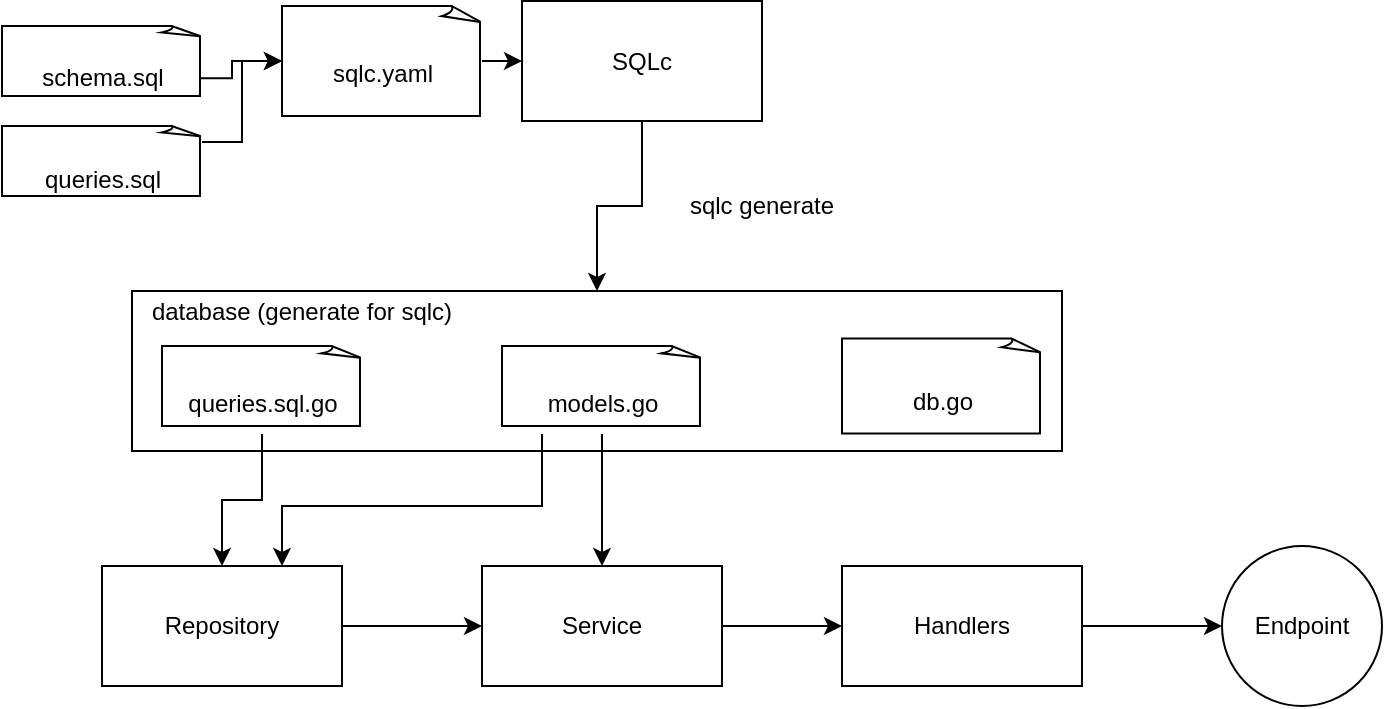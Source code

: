 <mxfile version="24.7.16">
  <diagram name="Página-1" id="T7IS_TsAEw34PagdMTnJ">
    <mxGraphModel dx="1050" dy="1772" grid="1" gridSize="10" guides="1" tooltips="1" connect="1" arrows="1" fold="1" page="1" pageScale="1" pageWidth="827" pageHeight="1169" math="0" shadow="0">
      <root>
        <mxCell id="0" />
        <mxCell id="1" parent="0" />
        <mxCell id="DG3pzvdwAl2KAKGVziX6-12" style="edgeStyle=orthogonalEdgeStyle;rounded=0;orthogonalLoop=1;jettySize=auto;html=1;entryX=0.5;entryY=0;entryDx=0;entryDy=0;" edge="1" parent="1" source="DG3pzvdwAl2KAKGVziX6-1" target="DG3pzvdwAl2KAKGVziX6-11">
          <mxGeometry relative="1" as="geometry" />
        </mxCell>
        <mxCell id="DG3pzvdwAl2KAKGVziX6-1" value="SQLc" style="rounded=0;whiteSpace=wrap;html=1;" vertex="1" parent="1">
          <mxGeometry x="330" y="-62.5" width="120" height="60" as="geometry" />
        </mxCell>
        <mxCell id="DG3pzvdwAl2KAKGVziX6-8" style="edgeStyle=orthogonalEdgeStyle;rounded=0;orthogonalLoop=1;jettySize=auto;html=1;entryX=0;entryY=0.5;entryDx=0;entryDy=0;entryPerimeter=0;" edge="1" parent="1" source="DG3pzvdwAl2KAKGVziX6-3" target="DG3pzvdwAl2KAKGVziX6-19">
          <mxGeometry relative="1" as="geometry" />
        </mxCell>
        <mxCell id="DG3pzvdwAl2KAKGVziX6-7" style="edgeStyle=orthogonalEdgeStyle;rounded=0;orthogonalLoop=1;jettySize=auto;html=1;entryX=0;entryY=0.5;entryDx=0;entryDy=0;entryPerimeter=0;" edge="1" parent="1" source="DG3pzvdwAl2KAKGVziX6-5" target="DG3pzvdwAl2KAKGVziX6-19">
          <mxGeometry relative="1" as="geometry">
            <Array as="points">
              <mxPoint x="190" y="8" />
              <mxPoint x="190" y="-32" />
            </Array>
          </mxGeometry>
        </mxCell>
        <mxCell id="DG3pzvdwAl2KAKGVziX6-11" value="" style="rounded=0;whiteSpace=wrap;html=1;" vertex="1" parent="1">
          <mxGeometry x="135" y="82.5" width="465" height="80" as="geometry" />
        </mxCell>
        <mxCell id="DG3pzvdwAl2KAKGVziX6-13" value="" style="group" vertex="1" connectable="0" parent="1">
          <mxGeometry x="70" width="100" height="35" as="geometry" />
        </mxCell>
        <mxCell id="DG3pzvdwAl2KAKGVziX6-5" value="" style="whiteSpace=wrap;html=1;shape=mxgraph.basic.document" vertex="1" parent="DG3pzvdwAl2KAKGVziX6-13">
          <mxGeometry width="100" height="35.0" as="geometry" />
        </mxCell>
        <mxCell id="DG3pzvdwAl2KAKGVziX6-6" value="queries.sql" style="text;html=1;align=center;verticalAlign=middle;resizable=0;points=[];autosize=1;strokeColor=none;fillColor=none;" vertex="1" parent="DG3pzvdwAl2KAKGVziX6-13">
          <mxGeometry x="10" y="12.25" width="80" height="30" as="geometry" />
        </mxCell>
        <mxCell id="DG3pzvdwAl2KAKGVziX6-14" value="" style="group" vertex="1" connectable="0" parent="1">
          <mxGeometry x="320" y="110" width="100" height="40" as="geometry" />
        </mxCell>
        <mxCell id="DG3pzvdwAl2KAKGVziX6-15" value="" style="whiteSpace=wrap;html=1;shape=mxgraph.basic.document" vertex="1" parent="DG3pzvdwAl2KAKGVziX6-14">
          <mxGeometry width="100" height="40" as="geometry" />
        </mxCell>
        <mxCell id="DG3pzvdwAl2KAKGVziX6-16" value="models.go" style="text;html=1;align=center;verticalAlign=middle;resizable=0;points=[];autosize=1;strokeColor=none;fillColor=none;" vertex="1" parent="DG3pzvdwAl2KAKGVziX6-14">
          <mxGeometry x="10" y="14" width="80" height="30" as="geometry" />
        </mxCell>
        <mxCell id="DG3pzvdwAl2KAKGVziX6-17" value="" style="group" vertex="1" connectable="0" parent="1">
          <mxGeometry x="70" y="-50" width="100" height="35" as="geometry" />
        </mxCell>
        <mxCell id="DG3pzvdwAl2KAKGVziX6-4" value="" style="whiteSpace=wrap;html=1;shape=mxgraph.basic.document" vertex="1" parent="DG3pzvdwAl2KAKGVziX6-17">
          <mxGeometry width="100" height="35" as="geometry" />
        </mxCell>
        <mxCell id="DG3pzvdwAl2KAKGVziX6-3" value="schema.sql" style="text;html=1;align=center;verticalAlign=middle;resizable=0;points=[];autosize=1;strokeColor=none;fillColor=none;" vertex="1" parent="DG3pzvdwAl2KAKGVziX6-17">
          <mxGeometry x="10" y="11.053" width="80" height="30" as="geometry" />
        </mxCell>
        <mxCell id="DG3pzvdwAl2KAKGVziX6-18" value="" style="group" vertex="1" connectable="0" parent="1">
          <mxGeometry x="210" y="-60" width="100" height="55" as="geometry" />
        </mxCell>
        <mxCell id="DG3pzvdwAl2KAKGVziX6-19" value="" style="whiteSpace=wrap;html=1;shape=mxgraph.basic.document" vertex="1" parent="DG3pzvdwAl2KAKGVziX6-18">
          <mxGeometry width="100" height="55.0" as="geometry" />
        </mxCell>
        <mxCell id="DG3pzvdwAl2KAKGVziX6-20" value="sqlc.yaml" style="text;html=1;align=center;verticalAlign=middle;resizable=0;points=[];autosize=1;strokeColor=none;fillColor=none;" vertex="1" parent="DG3pzvdwAl2KAKGVziX6-18">
          <mxGeometry x="15" y="19.25" width="70" height="30" as="geometry" />
        </mxCell>
        <mxCell id="DG3pzvdwAl2KAKGVziX6-21" style="edgeStyle=orthogonalEdgeStyle;rounded=0;orthogonalLoop=1;jettySize=auto;html=1;exitX=1;exitY=0.5;exitDx=0;exitDy=0;exitPerimeter=0;entryX=0;entryY=0.5;entryDx=0;entryDy=0;" edge="1" parent="1" source="DG3pzvdwAl2KAKGVziX6-19" target="DG3pzvdwAl2KAKGVziX6-1">
          <mxGeometry relative="1" as="geometry" />
        </mxCell>
        <mxCell id="DG3pzvdwAl2KAKGVziX6-22" value="" style="group" vertex="1" connectable="0" parent="1">
          <mxGeometry x="490" y="106.25" width="100" height="47.5" as="geometry" />
        </mxCell>
        <mxCell id="DG3pzvdwAl2KAKGVziX6-23" value="" style="whiteSpace=wrap;html=1;shape=mxgraph.basic.document" vertex="1" parent="DG3pzvdwAl2KAKGVziX6-22">
          <mxGeometry width="100" height="47.5" as="geometry" />
        </mxCell>
        <mxCell id="DG3pzvdwAl2KAKGVziX6-24" value="db.go" style="text;html=1;align=center;verticalAlign=middle;resizable=0;points=[];autosize=1;strokeColor=none;fillColor=none;" vertex="1" parent="DG3pzvdwAl2KAKGVziX6-22">
          <mxGeometry x="25" y="16.625" width="50" height="30" as="geometry" />
        </mxCell>
        <mxCell id="DG3pzvdwAl2KAKGVziX6-25" value="" style="group" vertex="1" connectable="0" parent="1">
          <mxGeometry x="150" y="110" width="100" height="40" as="geometry" />
        </mxCell>
        <mxCell id="DG3pzvdwAl2KAKGVziX6-26" value="" style="whiteSpace=wrap;html=1;shape=mxgraph.basic.document" vertex="1" parent="DG3pzvdwAl2KAKGVziX6-25">
          <mxGeometry width="100" height="40" as="geometry" />
        </mxCell>
        <mxCell id="DG3pzvdwAl2KAKGVziX6-27" value="queries.sql.go" style="text;html=1;align=center;verticalAlign=middle;resizable=0;points=[];autosize=1;strokeColor=none;fillColor=none;" vertex="1" parent="DG3pzvdwAl2KAKGVziX6-25">
          <mxGeometry y="14" width="100" height="30" as="geometry" />
        </mxCell>
        <UserObject label="sqlc generate" placeholders="1" name="Variable" id="DG3pzvdwAl2KAKGVziX6-30">
          <mxCell style="text;html=1;strokeColor=none;fillColor=none;align=center;verticalAlign=middle;whiteSpace=wrap;overflow=hidden;" vertex="1" parent="1">
            <mxGeometry x="410" y="30" width="80" height="20" as="geometry" />
          </mxCell>
        </UserObject>
        <mxCell id="DG3pzvdwAl2KAKGVziX6-38" style="edgeStyle=orthogonalEdgeStyle;rounded=0;orthogonalLoop=1;jettySize=auto;html=1;" edge="1" parent="1" source="DG3pzvdwAl2KAKGVziX6-31" target="DG3pzvdwAl2KAKGVziX6-37">
          <mxGeometry relative="1" as="geometry" />
        </mxCell>
        <mxCell id="DG3pzvdwAl2KAKGVziX6-31" value="Handlers" style="rounded=0;whiteSpace=wrap;html=1;" vertex="1" parent="1">
          <mxGeometry x="490" y="220" width="120" height="60" as="geometry" />
        </mxCell>
        <mxCell id="DG3pzvdwAl2KAKGVziX6-43" style="edgeStyle=orthogonalEdgeStyle;rounded=0;orthogonalLoop=1;jettySize=auto;html=1;entryX=0;entryY=0.5;entryDx=0;entryDy=0;" edge="1" parent="1" source="DG3pzvdwAl2KAKGVziX6-32" target="DG3pzvdwAl2KAKGVziX6-31">
          <mxGeometry relative="1" as="geometry" />
        </mxCell>
        <mxCell id="DG3pzvdwAl2KAKGVziX6-32" value="Service" style="rounded=0;whiteSpace=wrap;html=1;" vertex="1" parent="1">
          <mxGeometry x="310" y="220" width="120" height="60" as="geometry" />
        </mxCell>
        <mxCell id="DG3pzvdwAl2KAKGVziX6-42" style="edgeStyle=orthogonalEdgeStyle;rounded=0;orthogonalLoop=1;jettySize=auto;html=1;exitX=1;exitY=0.5;exitDx=0;exitDy=0;" edge="1" parent="1" source="DG3pzvdwAl2KAKGVziX6-33" target="DG3pzvdwAl2KAKGVziX6-32">
          <mxGeometry relative="1" as="geometry" />
        </mxCell>
        <mxCell id="DG3pzvdwAl2KAKGVziX6-33" value="Repository" style="rounded=0;whiteSpace=wrap;html=1;" vertex="1" parent="1">
          <mxGeometry x="120" y="220" width="120" height="60" as="geometry" />
        </mxCell>
        <mxCell id="DG3pzvdwAl2KAKGVziX6-37" value="Endpoint" style="ellipse;whiteSpace=wrap;html=1;aspect=fixed;" vertex="1" parent="1">
          <mxGeometry x="680" y="210" width="80" height="80" as="geometry" />
        </mxCell>
        <mxCell id="DG3pzvdwAl2KAKGVziX6-40" style="edgeStyle=orthogonalEdgeStyle;rounded=0;orthogonalLoop=1;jettySize=auto;html=1;entryX=0.5;entryY=0;entryDx=0;entryDy=0;" edge="1" parent="1" source="DG3pzvdwAl2KAKGVziX6-27" target="DG3pzvdwAl2KAKGVziX6-33">
          <mxGeometry relative="1" as="geometry" />
        </mxCell>
        <mxCell id="DG3pzvdwAl2KAKGVziX6-41" style="edgeStyle=orthogonalEdgeStyle;rounded=0;orthogonalLoop=1;jettySize=auto;html=1;entryX=0.5;entryY=0;entryDx=0;entryDy=0;" edge="1" parent="1" source="DG3pzvdwAl2KAKGVziX6-16" target="DG3pzvdwAl2KAKGVziX6-32">
          <mxGeometry relative="1" as="geometry" />
        </mxCell>
        <mxCell id="DG3pzvdwAl2KAKGVziX6-44" style="edgeStyle=orthogonalEdgeStyle;rounded=0;orthogonalLoop=1;jettySize=auto;html=1;entryX=0.75;entryY=0;entryDx=0;entryDy=0;" edge="1" parent="1" source="DG3pzvdwAl2KAKGVziX6-16" target="DG3pzvdwAl2KAKGVziX6-33">
          <mxGeometry relative="1" as="geometry">
            <Array as="points">
              <mxPoint x="340" y="190" />
              <mxPoint x="210" y="190" />
            </Array>
          </mxGeometry>
        </mxCell>
        <UserObject label="database (generate for sqlc)" placeholders="1" name="Variable" id="DG3pzvdwAl2KAKGVziX6-45">
          <mxCell style="text;html=1;strokeColor=none;fillColor=none;align=center;verticalAlign=middle;whiteSpace=wrap;overflow=hidden;" vertex="1" parent="1">
            <mxGeometry x="120" y="82.5" width="200" height="20" as="geometry" />
          </mxCell>
        </UserObject>
      </root>
    </mxGraphModel>
  </diagram>
</mxfile>
